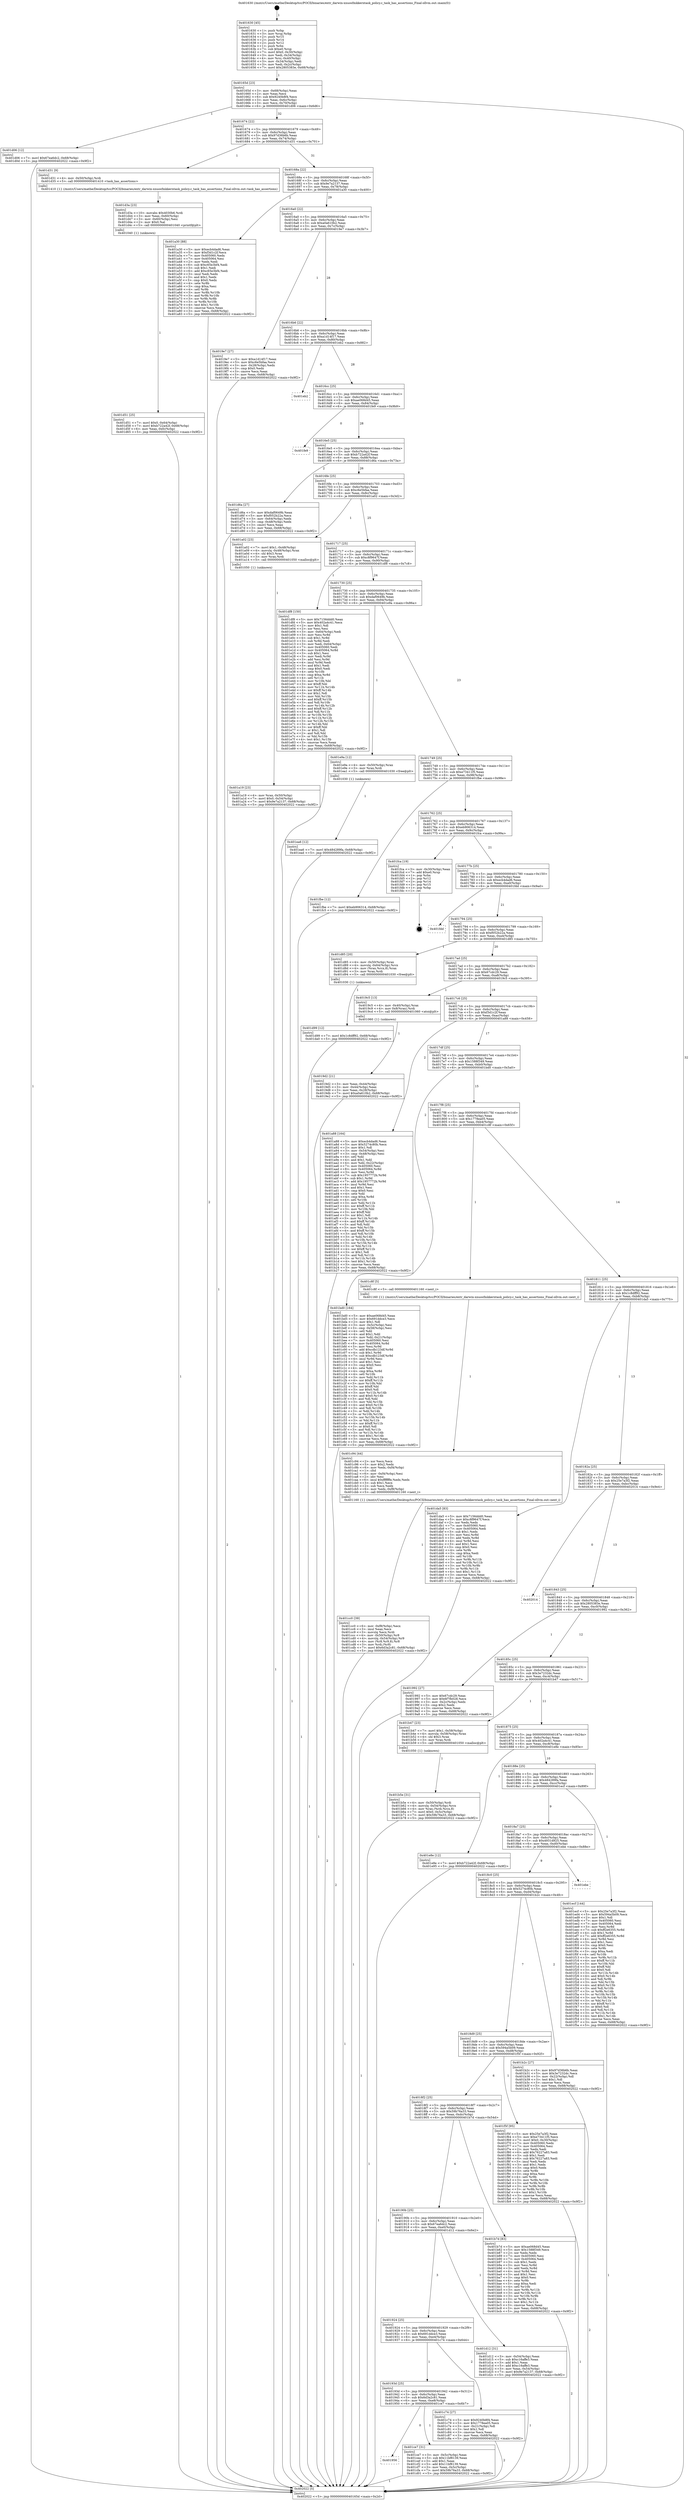 digraph "0x401630" {
  label = "0x401630 (/mnt/c/Users/mathe/Desktop/tcc/POCII/binaries/extr_darwin-xnuosfmkkerntask_policy.c_task_has_assertions_Final-ollvm.out::main(0))"
  labelloc = "t"
  node[shape=record]

  Entry [label="",width=0.3,height=0.3,shape=circle,fillcolor=black,style=filled]
  "0x40165d" [label="{
     0x40165d [23]\l
     | [instrs]\l
     &nbsp;&nbsp;0x40165d \<+3\>: mov -0x68(%rbp),%eax\l
     &nbsp;&nbsp;0x401660 \<+2\>: mov %eax,%ecx\l
     &nbsp;&nbsp;0x401662 \<+6\>: sub $0x9240b8f4,%ecx\l
     &nbsp;&nbsp;0x401668 \<+3\>: mov %eax,-0x6c(%rbp)\l
     &nbsp;&nbsp;0x40166b \<+3\>: mov %ecx,-0x70(%rbp)\l
     &nbsp;&nbsp;0x40166e \<+6\>: je 0000000000401d06 \<main+0x6d6\>\l
  }"]
  "0x401d06" [label="{
     0x401d06 [12]\l
     | [instrs]\l
     &nbsp;&nbsp;0x401d06 \<+7\>: movl $0x67ea6dc2,-0x68(%rbp)\l
     &nbsp;&nbsp;0x401d0d \<+5\>: jmp 0000000000402022 \<main+0x9f2\>\l
  }"]
  "0x401674" [label="{
     0x401674 [22]\l
     | [instrs]\l
     &nbsp;&nbsp;0x401674 \<+5\>: jmp 0000000000401679 \<main+0x49\>\l
     &nbsp;&nbsp;0x401679 \<+3\>: mov -0x6c(%rbp),%eax\l
     &nbsp;&nbsp;0x40167c \<+5\>: sub $0x97d36b6b,%eax\l
     &nbsp;&nbsp;0x401681 \<+3\>: mov %eax,-0x74(%rbp)\l
     &nbsp;&nbsp;0x401684 \<+6\>: je 0000000000401d31 \<main+0x701\>\l
  }"]
  Exit [label="",width=0.3,height=0.3,shape=circle,fillcolor=black,style=filled,peripheries=2]
  "0x401d31" [label="{
     0x401d31 [9]\l
     | [instrs]\l
     &nbsp;&nbsp;0x401d31 \<+4\>: mov -0x50(%rbp),%rdi\l
     &nbsp;&nbsp;0x401d35 \<+5\>: call 0000000000401410 \<task_has_assertions\>\l
     | [calls]\l
     &nbsp;&nbsp;0x401410 \{1\} (/mnt/c/Users/mathe/Desktop/tcc/POCII/binaries/extr_darwin-xnuosfmkkerntask_policy.c_task_has_assertions_Final-ollvm.out::task_has_assertions)\l
  }"]
  "0x40168a" [label="{
     0x40168a [22]\l
     | [instrs]\l
     &nbsp;&nbsp;0x40168a \<+5\>: jmp 000000000040168f \<main+0x5f\>\l
     &nbsp;&nbsp;0x40168f \<+3\>: mov -0x6c(%rbp),%eax\l
     &nbsp;&nbsp;0x401692 \<+5\>: sub $0x9e7a2137,%eax\l
     &nbsp;&nbsp;0x401697 \<+3\>: mov %eax,-0x78(%rbp)\l
     &nbsp;&nbsp;0x40169a \<+6\>: je 0000000000401a30 \<main+0x400\>\l
  }"]
  "0x401ea6" [label="{
     0x401ea6 [12]\l
     | [instrs]\l
     &nbsp;&nbsp;0x401ea6 \<+7\>: movl $0x484289fa,-0x68(%rbp)\l
     &nbsp;&nbsp;0x401ead \<+5\>: jmp 0000000000402022 \<main+0x9f2\>\l
  }"]
  "0x401a30" [label="{
     0x401a30 [88]\l
     | [instrs]\l
     &nbsp;&nbsp;0x401a30 \<+5\>: mov $0xecb4dad6,%eax\l
     &nbsp;&nbsp;0x401a35 \<+5\>: mov $0xf3d1c2f,%ecx\l
     &nbsp;&nbsp;0x401a3a \<+7\>: mov 0x405060,%edx\l
     &nbsp;&nbsp;0x401a41 \<+7\>: mov 0x405064,%esi\l
     &nbsp;&nbsp;0x401a48 \<+2\>: mov %edx,%edi\l
     &nbsp;&nbsp;0x401a4a \<+6\>: sub $0xc65e3bf4,%edi\l
     &nbsp;&nbsp;0x401a50 \<+3\>: sub $0x1,%edi\l
     &nbsp;&nbsp;0x401a53 \<+6\>: add $0xc65e3bf4,%edi\l
     &nbsp;&nbsp;0x401a59 \<+3\>: imul %edi,%edx\l
     &nbsp;&nbsp;0x401a5c \<+3\>: and $0x1,%edx\l
     &nbsp;&nbsp;0x401a5f \<+3\>: cmp $0x0,%edx\l
     &nbsp;&nbsp;0x401a62 \<+4\>: sete %r8b\l
     &nbsp;&nbsp;0x401a66 \<+3\>: cmp $0xa,%esi\l
     &nbsp;&nbsp;0x401a69 \<+4\>: setl %r9b\l
     &nbsp;&nbsp;0x401a6d \<+3\>: mov %r8b,%r10b\l
     &nbsp;&nbsp;0x401a70 \<+3\>: and %r9b,%r10b\l
     &nbsp;&nbsp;0x401a73 \<+3\>: xor %r9b,%r8b\l
     &nbsp;&nbsp;0x401a76 \<+3\>: or %r8b,%r10b\l
     &nbsp;&nbsp;0x401a79 \<+4\>: test $0x1,%r10b\l
     &nbsp;&nbsp;0x401a7d \<+3\>: cmovne %ecx,%eax\l
     &nbsp;&nbsp;0x401a80 \<+3\>: mov %eax,-0x68(%rbp)\l
     &nbsp;&nbsp;0x401a83 \<+5\>: jmp 0000000000402022 \<main+0x9f2\>\l
  }"]
  "0x4016a0" [label="{
     0x4016a0 [22]\l
     | [instrs]\l
     &nbsp;&nbsp;0x4016a0 \<+5\>: jmp 00000000004016a5 \<main+0x75\>\l
     &nbsp;&nbsp;0x4016a5 \<+3\>: mov -0x6c(%rbp),%eax\l
     &nbsp;&nbsp;0x4016a8 \<+5\>: sub $0xa0a610b2,%eax\l
     &nbsp;&nbsp;0x4016ad \<+3\>: mov %eax,-0x7c(%rbp)\l
     &nbsp;&nbsp;0x4016b0 \<+6\>: je 00000000004019e7 \<main+0x3b7\>\l
  }"]
  "0x401d99" [label="{
     0x401d99 [12]\l
     | [instrs]\l
     &nbsp;&nbsp;0x401d99 \<+7\>: movl $0x1c8dff92,-0x68(%rbp)\l
     &nbsp;&nbsp;0x401da0 \<+5\>: jmp 0000000000402022 \<main+0x9f2\>\l
  }"]
  "0x4019e7" [label="{
     0x4019e7 [27]\l
     | [instrs]\l
     &nbsp;&nbsp;0x4019e7 \<+5\>: mov $0xa1d14f17,%eax\l
     &nbsp;&nbsp;0x4019ec \<+5\>: mov $0xc6e5bfaa,%ecx\l
     &nbsp;&nbsp;0x4019f1 \<+3\>: mov -0x28(%rbp),%edx\l
     &nbsp;&nbsp;0x4019f4 \<+3\>: cmp $0x0,%edx\l
     &nbsp;&nbsp;0x4019f7 \<+3\>: cmove %ecx,%eax\l
     &nbsp;&nbsp;0x4019fa \<+3\>: mov %eax,-0x68(%rbp)\l
     &nbsp;&nbsp;0x4019fd \<+5\>: jmp 0000000000402022 \<main+0x9f2\>\l
  }"]
  "0x4016b6" [label="{
     0x4016b6 [22]\l
     | [instrs]\l
     &nbsp;&nbsp;0x4016b6 \<+5\>: jmp 00000000004016bb \<main+0x8b\>\l
     &nbsp;&nbsp;0x4016bb \<+3\>: mov -0x6c(%rbp),%eax\l
     &nbsp;&nbsp;0x4016be \<+5\>: sub $0xa1d14f17,%eax\l
     &nbsp;&nbsp;0x4016c3 \<+3\>: mov %eax,-0x80(%rbp)\l
     &nbsp;&nbsp;0x4016c6 \<+6\>: je 0000000000401eb2 \<main+0x882\>\l
  }"]
  "0x401d51" [label="{
     0x401d51 [25]\l
     | [instrs]\l
     &nbsp;&nbsp;0x401d51 \<+7\>: movl $0x0,-0x64(%rbp)\l
     &nbsp;&nbsp;0x401d58 \<+7\>: movl $0xb722a42f,-0x68(%rbp)\l
     &nbsp;&nbsp;0x401d5f \<+6\>: mov %eax,-0xfc(%rbp)\l
     &nbsp;&nbsp;0x401d65 \<+5\>: jmp 0000000000402022 \<main+0x9f2\>\l
  }"]
  "0x401eb2" [label="{
     0x401eb2\l
  }", style=dashed]
  "0x4016cc" [label="{
     0x4016cc [25]\l
     | [instrs]\l
     &nbsp;&nbsp;0x4016cc \<+5\>: jmp 00000000004016d1 \<main+0xa1\>\l
     &nbsp;&nbsp;0x4016d1 \<+3\>: mov -0x6c(%rbp),%eax\l
     &nbsp;&nbsp;0x4016d4 \<+5\>: sub $0xae068d45,%eax\l
     &nbsp;&nbsp;0x4016d9 \<+6\>: mov %eax,-0x84(%rbp)\l
     &nbsp;&nbsp;0x4016df \<+6\>: je 0000000000401fe9 \<main+0x9b9\>\l
  }"]
  "0x401d3a" [label="{
     0x401d3a [23]\l
     | [instrs]\l
     &nbsp;&nbsp;0x401d3a \<+10\>: movabs $0x4030b6,%rdi\l
     &nbsp;&nbsp;0x401d44 \<+3\>: mov %eax,-0x60(%rbp)\l
     &nbsp;&nbsp;0x401d47 \<+3\>: mov -0x60(%rbp),%esi\l
     &nbsp;&nbsp;0x401d4a \<+2\>: mov $0x0,%al\l
     &nbsp;&nbsp;0x401d4c \<+5\>: call 0000000000401040 \<printf@plt\>\l
     | [calls]\l
     &nbsp;&nbsp;0x401040 \{1\} (unknown)\l
  }"]
  "0x401fe9" [label="{
     0x401fe9\l
  }", style=dashed]
  "0x4016e5" [label="{
     0x4016e5 [25]\l
     | [instrs]\l
     &nbsp;&nbsp;0x4016e5 \<+5\>: jmp 00000000004016ea \<main+0xba\>\l
     &nbsp;&nbsp;0x4016ea \<+3\>: mov -0x6c(%rbp),%eax\l
     &nbsp;&nbsp;0x4016ed \<+5\>: sub $0xb722a42f,%eax\l
     &nbsp;&nbsp;0x4016f2 \<+6\>: mov %eax,-0x88(%rbp)\l
     &nbsp;&nbsp;0x4016f8 \<+6\>: je 0000000000401d6a \<main+0x73a\>\l
  }"]
  "0x401956" [label="{
     0x401956\l
  }", style=dashed]
  "0x401d6a" [label="{
     0x401d6a [27]\l
     | [instrs]\l
     &nbsp;&nbsp;0x401d6a \<+5\>: mov $0xdaf0649b,%eax\l
     &nbsp;&nbsp;0x401d6f \<+5\>: mov $0xf052b22a,%ecx\l
     &nbsp;&nbsp;0x401d74 \<+3\>: mov -0x64(%rbp),%edx\l
     &nbsp;&nbsp;0x401d77 \<+3\>: cmp -0x48(%rbp),%edx\l
     &nbsp;&nbsp;0x401d7a \<+3\>: cmovl %ecx,%eax\l
     &nbsp;&nbsp;0x401d7d \<+3\>: mov %eax,-0x68(%rbp)\l
     &nbsp;&nbsp;0x401d80 \<+5\>: jmp 0000000000402022 \<main+0x9f2\>\l
  }"]
  "0x4016fe" [label="{
     0x4016fe [25]\l
     | [instrs]\l
     &nbsp;&nbsp;0x4016fe \<+5\>: jmp 0000000000401703 \<main+0xd3\>\l
     &nbsp;&nbsp;0x401703 \<+3\>: mov -0x6c(%rbp),%eax\l
     &nbsp;&nbsp;0x401706 \<+5\>: sub $0xc6e5bfaa,%eax\l
     &nbsp;&nbsp;0x40170b \<+6\>: mov %eax,-0x8c(%rbp)\l
     &nbsp;&nbsp;0x401711 \<+6\>: je 0000000000401a02 \<main+0x3d2\>\l
  }"]
  "0x401ce7" [label="{
     0x401ce7 [31]\l
     | [instrs]\l
     &nbsp;&nbsp;0x401ce7 \<+3\>: mov -0x5c(%rbp),%eax\l
     &nbsp;&nbsp;0x401cea \<+5\>: sub $0x11bf8139,%eax\l
     &nbsp;&nbsp;0x401cef \<+3\>: add $0x1,%eax\l
     &nbsp;&nbsp;0x401cf2 \<+5\>: add $0x11bf8139,%eax\l
     &nbsp;&nbsp;0x401cf7 \<+3\>: mov %eax,-0x5c(%rbp)\l
     &nbsp;&nbsp;0x401cfa \<+7\>: movl $0x59b76a33,-0x68(%rbp)\l
     &nbsp;&nbsp;0x401d01 \<+5\>: jmp 0000000000402022 \<main+0x9f2\>\l
  }"]
  "0x401a02" [label="{
     0x401a02 [23]\l
     | [instrs]\l
     &nbsp;&nbsp;0x401a02 \<+7\>: movl $0x1,-0x48(%rbp)\l
     &nbsp;&nbsp;0x401a09 \<+4\>: movslq -0x48(%rbp),%rax\l
     &nbsp;&nbsp;0x401a0d \<+4\>: shl $0x3,%rax\l
     &nbsp;&nbsp;0x401a11 \<+3\>: mov %rax,%rdi\l
     &nbsp;&nbsp;0x401a14 \<+5\>: call 0000000000401050 \<malloc@plt\>\l
     | [calls]\l
     &nbsp;&nbsp;0x401050 \{1\} (unknown)\l
  }"]
  "0x401717" [label="{
     0x401717 [25]\l
     | [instrs]\l
     &nbsp;&nbsp;0x401717 \<+5\>: jmp 000000000040171c \<main+0xec\>\l
     &nbsp;&nbsp;0x40171c \<+3\>: mov -0x6c(%rbp),%eax\l
     &nbsp;&nbsp;0x40171f \<+5\>: sub $0xc8f9647f,%eax\l
     &nbsp;&nbsp;0x401724 \<+6\>: mov %eax,-0x90(%rbp)\l
     &nbsp;&nbsp;0x40172a \<+6\>: je 0000000000401df8 \<main+0x7c8\>\l
  }"]
  "0x401cc0" [label="{
     0x401cc0 [39]\l
     | [instrs]\l
     &nbsp;&nbsp;0x401cc0 \<+6\>: mov -0xf8(%rbp),%ecx\l
     &nbsp;&nbsp;0x401cc6 \<+3\>: imul %eax,%ecx\l
     &nbsp;&nbsp;0x401cc9 \<+3\>: movslq %ecx,%rdi\l
     &nbsp;&nbsp;0x401ccc \<+4\>: mov -0x50(%rbp),%r8\l
     &nbsp;&nbsp;0x401cd0 \<+4\>: movslq -0x54(%rbp),%r9\l
     &nbsp;&nbsp;0x401cd4 \<+4\>: mov (%r8,%r9,8),%r8\l
     &nbsp;&nbsp;0x401cd8 \<+3\>: mov %rdi,(%r8)\l
     &nbsp;&nbsp;0x401cdb \<+7\>: movl $0x6d3a2c81,-0x68(%rbp)\l
     &nbsp;&nbsp;0x401ce2 \<+5\>: jmp 0000000000402022 \<main+0x9f2\>\l
  }"]
  "0x401df8" [label="{
     0x401df8 [150]\l
     | [instrs]\l
     &nbsp;&nbsp;0x401df8 \<+5\>: mov $0x7156ddd0,%eax\l
     &nbsp;&nbsp;0x401dfd \<+5\>: mov $0x402a4c41,%ecx\l
     &nbsp;&nbsp;0x401e02 \<+2\>: mov $0x1,%dl\l
     &nbsp;&nbsp;0x401e04 \<+2\>: xor %esi,%esi\l
     &nbsp;&nbsp;0x401e06 \<+3\>: mov -0x64(%rbp),%edi\l
     &nbsp;&nbsp;0x401e09 \<+3\>: mov %esi,%r8d\l
     &nbsp;&nbsp;0x401e0c \<+4\>: sub $0x1,%r8d\l
     &nbsp;&nbsp;0x401e10 \<+3\>: sub %r8d,%edi\l
     &nbsp;&nbsp;0x401e13 \<+3\>: mov %edi,-0x64(%rbp)\l
     &nbsp;&nbsp;0x401e16 \<+7\>: mov 0x405060,%edi\l
     &nbsp;&nbsp;0x401e1d \<+8\>: mov 0x405064,%r8d\l
     &nbsp;&nbsp;0x401e25 \<+3\>: sub $0x1,%esi\l
     &nbsp;&nbsp;0x401e28 \<+3\>: mov %edi,%r9d\l
     &nbsp;&nbsp;0x401e2b \<+3\>: add %esi,%r9d\l
     &nbsp;&nbsp;0x401e2e \<+4\>: imul %r9d,%edi\l
     &nbsp;&nbsp;0x401e32 \<+3\>: and $0x1,%edi\l
     &nbsp;&nbsp;0x401e35 \<+3\>: cmp $0x0,%edi\l
     &nbsp;&nbsp;0x401e38 \<+4\>: sete %r10b\l
     &nbsp;&nbsp;0x401e3c \<+4\>: cmp $0xa,%r8d\l
     &nbsp;&nbsp;0x401e40 \<+4\>: setl %r11b\l
     &nbsp;&nbsp;0x401e44 \<+3\>: mov %r10b,%bl\l
     &nbsp;&nbsp;0x401e47 \<+3\>: xor $0xff,%bl\l
     &nbsp;&nbsp;0x401e4a \<+3\>: mov %r11b,%r14b\l
     &nbsp;&nbsp;0x401e4d \<+4\>: xor $0xff,%r14b\l
     &nbsp;&nbsp;0x401e51 \<+3\>: xor $0x1,%dl\l
     &nbsp;&nbsp;0x401e54 \<+3\>: mov %bl,%r15b\l
     &nbsp;&nbsp;0x401e57 \<+4\>: and $0xff,%r15b\l
     &nbsp;&nbsp;0x401e5b \<+3\>: and %dl,%r10b\l
     &nbsp;&nbsp;0x401e5e \<+3\>: mov %r14b,%r12b\l
     &nbsp;&nbsp;0x401e61 \<+4\>: and $0xff,%r12b\l
     &nbsp;&nbsp;0x401e65 \<+3\>: and %dl,%r11b\l
     &nbsp;&nbsp;0x401e68 \<+3\>: or %r10b,%r15b\l
     &nbsp;&nbsp;0x401e6b \<+3\>: or %r11b,%r12b\l
     &nbsp;&nbsp;0x401e6e \<+3\>: xor %r12b,%r15b\l
     &nbsp;&nbsp;0x401e71 \<+3\>: or %r14b,%bl\l
     &nbsp;&nbsp;0x401e74 \<+3\>: xor $0xff,%bl\l
     &nbsp;&nbsp;0x401e77 \<+3\>: or $0x1,%dl\l
     &nbsp;&nbsp;0x401e7a \<+2\>: and %dl,%bl\l
     &nbsp;&nbsp;0x401e7c \<+3\>: or %bl,%r15b\l
     &nbsp;&nbsp;0x401e7f \<+4\>: test $0x1,%r15b\l
     &nbsp;&nbsp;0x401e83 \<+3\>: cmovne %ecx,%eax\l
     &nbsp;&nbsp;0x401e86 \<+3\>: mov %eax,-0x68(%rbp)\l
     &nbsp;&nbsp;0x401e89 \<+5\>: jmp 0000000000402022 \<main+0x9f2\>\l
  }"]
  "0x401730" [label="{
     0x401730 [25]\l
     | [instrs]\l
     &nbsp;&nbsp;0x401730 \<+5\>: jmp 0000000000401735 \<main+0x105\>\l
     &nbsp;&nbsp;0x401735 \<+3\>: mov -0x6c(%rbp),%eax\l
     &nbsp;&nbsp;0x401738 \<+5\>: sub $0xdaf0649b,%eax\l
     &nbsp;&nbsp;0x40173d \<+6\>: mov %eax,-0x94(%rbp)\l
     &nbsp;&nbsp;0x401743 \<+6\>: je 0000000000401e9a \<main+0x86a\>\l
  }"]
  "0x401c94" [label="{
     0x401c94 [44]\l
     | [instrs]\l
     &nbsp;&nbsp;0x401c94 \<+2\>: xor %ecx,%ecx\l
     &nbsp;&nbsp;0x401c96 \<+5\>: mov $0x2,%edx\l
     &nbsp;&nbsp;0x401c9b \<+6\>: mov %edx,-0xf4(%rbp)\l
     &nbsp;&nbsp;0x401ca1 \<+1\>: cltd\l
     &nbsp;&nbsp;0x401ca2 \<+6\>: mov -0xf4(%rbp),%esi\l
     &nbsp;&nbsp;0x401ca8 \<+2\>: idiv %esi\l
     &nbsp;&nbsp;0x401caa \<+6\>: imul $0xfffffffe,%edx,%edx\l
     &nbsp;&nbsp;0x401cb0 \<+3\>: sub $0x1,%ecx\l
     &nbsp;&nbsp;0x401cb3 \<+2\>: sub %ecx,%edx\l
     &nbsp;&nbsp;0x401cb5 \<+6\>: mov %edx,-0xf8(%rbp)\l
     &nbsp;&nbsp;0x401cbb \<+5\>: call 0000000000401160 \<next_i\>\l
     | [calls]\l
     &nbsp;&nbsp;0x401160 \{1\} (/mnt/c/Users/mathe/Desktop/tcc/POCII/binaries/extr_darwin-xnuosfmkkerntask_policy.c_task_has_assertions_Final-ollvm.out::next_i)\l
  }"]
  "0x401e9a" [label="{
     0x401e9a [12]\l
     | [instrs]\l
     &nbsp;&nbsp;0x401e9a \<+4\>: mov -0x50(%rbp),%rax\l
     &nbsp;&nbsp;0x401e9e \<+3\>: mov %rax,%rdi\l
     &nbsp;&nbsp;0x401ea1 \<+5\>: call 0000000000401030 \<free@plt\>\l
     | [calls]\l
     &nbsp;&nbsp;0x401030 \{1\} (unknown)\l
  }"]
  "0x401749" [label="{
     0x401749 [25]\l
     | [instrs]\l
     &nbsp;&nbsp;0x401749 \<+5\>: jmp 000000000040174e \<main+0x11e\>\l
     &nbsp;&nbsp;0x40174e \<+3\>: mov -0x6c(%rbp),%eax\l
     &nbsp;&nbsp;0x401751 \<+5\>: sub $0xe73411f5,%eax\l
     &nbsp;&nbsp;0x401756 \<+6\>: mov %eax,-0x98(%rbp)\l
     &nbsp;&nbsp;0x40175c \<+6\>: je 0000000000401fbe \<main+0x98e\>\l
  }"]
  "0x40193d" [label="{
     0x40193d [25]\l
     | [instrs]\l
     &nbsp;&nbsp;0x40193d \<+5\>: jmp 0000000000401942 \<main+0x312\>\l
     &nbsp;&nbsp;0x401942 \<+3\>: mov -0x6c(%rbp),%eax\l
     &nbsp;&nbsp;0x401945 \<+5\>: sub $0x6d3a2c81,%eax\l
     &nbsp;&nbsp;0x40194a \<+6\>: mov %eax,-0xe8(%rbp)\l
     &nbsp;&nbsp;0x401950 \<+6\>: je 0000000000401ce7 \<main+0x6b7\>\l
  }"]
  "0x401fbe" [label="{
     0x401fbe [12]\l
     | [instrs]\l
     &nbsp;&nbsp;0x401fbe \<+7\>: movl $0xeb906314,-0x68(%rbp)\l
     &nbsp;&nbsp;0x401fc5 \<+5\>: jmp 0000000000402022 \<main+0x9f2\>\l
  }"]
  "0x401762" [label="{
     0x401762 [25]\l
     | [instrs]\l
     &nbsp;&nbsp;0x401762 \<+5\>: jmp 0000000000401767 \<main+0x137\>\l
     &nbsp;&nbsp;0x401767 \<+3\>: mov -0x6c(%rbp),%eax\l
     &nbsp;&nbsp;0x40176a \<+5\>: sub $0xeb906314,%eax\l
     &nbsp;&nbsp;0x40176f \<+6\>: mov %eax,-0x9c(%rbp)\l
     &nbsp;&nbsp;0x401775 \<+6\>: je 0000000000401fca \<main+0x99a\>\l
  }"]
  "0x401c74" [label="{
     0x401c74 [27]\l
     | [instrs]\l
     &nbsp;&nbsp;0x401c74 \<+5\>: mov $0x9240b8f4,%eax\l
     &nbsp;&nbsp;0x401c79 \<+5\>: mov $0x1778ea05,%ecx\l
     &nbsp;&nbsp;0x401c7e \<+3\>: mov -0x21(%rbp),%dl\l
     &nbsp;&nbsp;0x401c81 \<+3\>: test $0x1,%dl\l
     &nbsp;&nbsp;0x401c84 \<+3\>: cmovne %ecx,%eax\l
     &nbsp;&nbsp;0x401c87 \<+3\>: mov %eax,-0x68(%rbp)\l
     &nbsp;&nbsp;0x401c8a \<+5\>: jmp 0000000000402022 \<main+0x9f2\>\l
  }"]
  "0x401fca" [label="{
     0x401fca [19]\l
     | [instrs]\l
     &nbsp;&nbsp;0x401fca \<+3\>: mov -0x30(%rbp),%eax\l
     &nbsp;&nbsp;0x401fcd \<+7\>: add $0xe0,%rsp\l
     &nbsp;&nbsp;0x401fd4 \<+1\>: pop %rbx\l
     &nbsp;&nbsp;0x401fd5 \<+2\>: pop %r12\l
     &nbsp;&nbsp;0x401fd7 \<+2\>: pop %r14\l
     &nbsp;&nbsp;0x401fd9 \<+2\>: pop %r15\l
     &nbsp;&nbsp;0x401fdb \<+1\>: pop %rbp\l
     &nbsp;&nbsp;0x401fdc \<+1\>: ret\l
  }"]
  "0x40177b" [label="{
     0x40177b [25]\l
     | [instrs]\l
     &nbsp;&nbsp;0x40177b \<+5\>: jmp 0000000000401780 \<main+0x150\>\l
     &nbsp;&nbsp;0x401780 \<+3\>: mov -0x6c(%rbp),%eax\l
     &nbsp;&nbsp;0x401783 \<+5\>: sub $0xecb4dad6,%eax\l
     &nbsp;&nbsp;0x401788 \<+6\>: mov %eax,-0xa0(%rbp)\l
     &nbsp;&nbsp;0x40178e \<+6\>: je 0000000000401fdd \<main+0x9ad\>\l
  }"]
  "0x401924" [label="{
     0x401924 [25]\l
     | [instrs]\l
     &nbsp;&nbsp;0x401924 \<+5\>: jmp 0000000000401929 \<main+0x2f9\>\l
     &nbsp;&nbsp;0x401929 \<+3\>: mov -0x6c(%rbp),%eax\l
     &nbsp;&nbsp;0x40192c \<+5\>: sub $0x691ddce3,%eax\l
     &nbsp;&nbsp;0x401931 \<+6\>: mov %eax,-0xe4(%rbp)\l
     &nbsp;&nbsp;0x401937 \<+6\>: je 0000000000401c74 \<main+0x644\>\l
  }"]
  "0x401fdd" [label="{
     0x401fdd\l
  }", style=dashed]
  "0x401794" [label="{
     0x401794 [25]\l
     | [instrs]\l
     &nbsp;&nbsp;0x401794 \<+5\>: jmp 0000000000401799 \<main+0x169\>\l
     &nbsp;&nbsp;0x401799 \<+3\>: mov -0x6c(%rbp),%eax\l
     &nbsp;&nbsp;0x40179c \<+5\>: sub $0xf052b22a,%eax\l
     &nbsp;&nbsp;0x4017a1 \<+6\>: mov %eax,-0xa4(%rbp)\l
     &nbsp;&nbsp;0x4017a7 \<+6\>: je 0000000000401d85 \<main+0x755\>\l
  }"]
  "0x401d12" [label="{
     0x401d12 [31]\l
     | [instrs]\l
     &nbsp;&nbsp;0x401d12 \<+3\>: mov -0x54(%rbp),%eax\l
     &nbsp;&nbsp;0x401d15 \<+5\>: sub $0xc16affe3,%eax\l
     &nbsp;&nbsp;0x401d1a \<+3\>: add $0x1,%eax\l
     &nbsp;&nbsp;0x401d1d \<+5\>: add $0xc16affe3,%eax\l
     &nbsp;&nbsp;0x401d22 \<+3\>: mov %eax,-0x54(%rbp)\l
     &nbsp;&nbsp;0x401d25 \<+7\>: movl $0x9e7a2137,-0x68(%rbp)\l
     &nbsp;&nbsp;0x401d2c \<+5\>: jmp 0000000000402022 \<main+0x9f2\>\l
  }"]
  "0x401d85" [label="{
     0x401d85 [20]\l
     | [instrs]\l
     &nbsp;&nbsp;0x401d85 \<+4\>: mov -0x50(%rbp),%rax\l
     &nbsp;&nbsp;0x401d89 \<+4\>: movslq -0x64(%rbp),%rcx\l
     &nbsp;&nbsp;0x401d8d \<+4\>: mov (%rax,%rcx,8),%rax\l
     &nbsp;&nbsp;0x401d91 \<+3\>: mov %rax,%rdi\l
     &nbsp;&nbsp;0x401d94 \<+5\>: call 0000000000401030 \<free@plt\>\l
     | [calls]\l
     &nbsp;&nbsp;0x401030 \{1\} (unknown)\l
  }"]
  "0x4017ad" [label="{
     0x4017ad [25]\l
     | [instrs]\l
     &nbsp;&nbsp;0x4017ad \<+5\>: jmp 00000000004017b2 \<main+0x182\>\l
     &nbsp;&nbsp;0x4017b2 \<+3\>: mov -0x6c(%rbp),%eax\l
     &nbsp;&nbsp;0x4017b5 \<+5\>: sub $0x67cdc29,%eax\l
     &nbsp;&nbsp;0x4017ba \<+6\>: mov %eax,-0xa8(%rbp)\l
     &nbsp;&nbsp;0x4017c0 \<+6\>: je 00000000004019c5 \<main+0x395\>\l
  }"]
  "0x40190b" [label="{
     0x40190b [25]\l
     | [instrs]\l
     &nbsp;&nbsp;0x40190b \<+5\>: jmp 0000000000401910 \<main+0x2e0\>\l
     &nbsp;&nbsp;0x401910 \<+3\>: mov -0x6c(%rbp),%eax\l
     &nbsp;&nbsp;0x401913 \<+5\>: sub $0x67ea6dc2,%eax\l
     &nbsp;&nbsp;0x401918 \<+6\>: mov %eax,-0xe0(%rbp)\l
     &nbsp;&nbsp;0x40191e \<+6\>: je 0000000000401d12 \<main+0x6e2\>\l
  }"]
  "0x4019c5" [label="{
     0x4019c5 [13]\l
     | [instrs]\l
     &nbsp;&nbsp;0x4019c5 \<+4\>: mov -0x40(%rbp),%rax\l
     &nbsp;&nbsp;0x4019c9 \<+4\>: mov 0x8(%rax),%rdi\l
     &nbsp;&nbsp;0x4019cd \<+5\>: call 0000000000401060 \<atoi@plt\>\l
     | [calls]\l
     &nbsp;&nbsp;0x401060 \{1\} (unknown)\l
  }"]
  "0x4017c6" [label="{
     0x4017c6 [25]\l
     | [instrs]\l
     &nbsp;&nbsp;0x4017c6 \<+5\>: jmp 00000000004017cb \<main+0x19b\>\l
     &nbsp;&nbsp;0x4017cb \<+3\>: mov -0x6c(%rbp),%eax\l
     &nbsp;&nbsp;0x4017ce \<+5\>: sub $0xf3d1c2f,%eax\l
     &nbsp;&nbsp;0x4017d3 \<+6\>: mov %eax,-0xac(%rbp)\l
     &nbsp;&nbsp;0x4017d9 \<+6\>: je 0000000000401a88 \<main+0x458\>\l
  }"]
  "0x401b7d" [label="{
     0x401b7d [83]\l
     | [instrs]\l
     &nbsp;&nbsp;0x401b7d \<+5\>: mov $0xae068d45,%eax\l
     &nbsp;&nbsp;0x401b82 \<+5\>: mov $0x1588f349,%ecx\l
     &nbsp;&nbsp;0x401b87 \<+2\>: xor %edx,%edx\l
     &nbsp;&nbsp;0x401b89 \<+7\>: mov 0x405060,%esi\l
     &nbsp;&nbsp;0x401b90 \<+7\>: mov 0x405064,%edi\l
     &nbsp;&nbsp;0x401b97 \<+3\>: sub $0x1,%edx\l
     &nbsp;&nbsp;0x401b9a \<+3\>: mov %esi,%r8d\l
     &nbsp;&nbsp;0x401b9d \<+3\>: add %edx,%r8d\l
     &nbsp;&nbsp;0x401ba0 \<+4\>: imul %r8d,%esi\l
     &nbsp;&nbsp;0x401ba4 \<+3\>: and $0x1,%esi\l
     &nbsp;&nbsp;0x401ba7 \<+3\>: cmp $0x0,%esi\l
     &nbsp;&nbsp;0x401baa \<+4\>: sete %r9b\l
     &nbsp;&nbsp;0x401bae \<+3\>: cmp $0xa,%edi\l
     &nbsp;&nbsp;0x401bb1 \<+4\>: setl %r10b\l
     &nbsp;&nbsp;0x401bb5 \<+3\>: mov %r9b,%r11b\l
     &nbsp;&nbsp;0x401bb8 \<+3\>: and %r10b,%r11b\l
     &nbsp;&nbsp;0x401bbb \<+3\>: xor %r10b,%r9b\l
     &nbsp;&nbsp;0x401bbe \<+3\>: or %r9b,%r11b\l
     &nbsp;&nbsp;0x401bc1 \<+4\>: test $0x1,%r11b\l
     &nbsp;&nbsp;0x401bc5 \<+3\>: cmovne %ecx,%eax\l
     &nbsp;&nbsp;0x401bc8 \<+3\>: mov %eax,-0x68(%rbp)\l
     &nbsp;&nbsp;0x401bcb \<+5\>: jmp 0000000000402022 \<main+0x9f2\>\l
  }"]
  "0x401a88" [label="{
     0x401a88 [164]\l
     | [instrs]\l
     &nbsp;&nbsp;0x401a88 \<+5\>: mov $0xecb4dad6,%eax\l
     &nbsp;&nbsp;0x401a8d \<+5\>: mov $0x5274c80b,%ecx\l
     &nbsp;&nbsp;0x401a92 \<+2\>: mov $0x1,%dl\l
     &nbsp;&nbsp;0x401a94 \<+3\>: mov -0x54(%rbp),%esi\l
     &nbsp;&nbsp;0x401a97 \<+3\>: cmp -0x48(%rbp),%esi\l
     &nbsp;&nbsp;0x401a9a \<+4\>: setl %dil\l
     &nbsp;&nbsp;0x401a9e \<+4\>: and $0x1,%dil\l
     &nbsp;&nbsp;0x401aa2 \<+4\>: mov %dil,-0x22(%rbp)\l
     &nbsp;&nbsp;0x401aa6 \<+7\>: mov 0x405060,%esi\l
     &nbsp;&nbsp;0x401aad \<+8\>: mov 0x405064,%r8d\l
     &nbsp;&nbsp;0x401ab5 \<+3\>: mov %esi,%r9d\l
     &nbsp;&nbsp;0x401ab8 \<+7\>: sub $0x1957772b,%r9d\l
     &nbsp;&nbsp;0x401abf \<+4\>: sub $0x1,%r9d\l
     &nbsp;&nbsp;0x401ac3 \<+7\>: add $0x1957772b,%r9d\l
     &nbsp;&nbsp;0x401aca \<+4\>: imul %r9d,%esi\l
     &nbsp;&nbsp;0x401ace \<+3\>: and $0x1,%esi\l
     &nbsp;&nbsp;0x401ad1 \<+3\>: cmp $0x0,%esi\l
     &nbsp;&nbsp;0x401ad4 \<+4\>: sete %dil\l
     &nbsp;&nbsp;0x401ad8 \<+4\>: cmp $0xa,%r8d\l
     &nbsp;&nbsp;0x401adc \<+4\>: setl %r10b\l
     &nbsp;&nbsp;0x401ae0 \<+3\>: mov %dil,%r11b\l
     &nbsp;&nbsp;0x401ae3 \<+4\>: xor $0xff,%r11b\l
     &nbsp;&nbsp;0x401ae7 \<+3\>: mov %r10b,%bl\l
     &nbsp;&nbsp;0x401aea \<+3\>: xor $0xff,%bl\l
     &nbsp;&nbsp;0x401aed \<+3\>: xor $0x1,%dl\l
     &nbsp;&nbsp;0x401af0 \<+3\>: mov %r11b,%r14b\l
     &nbsp;&nbsp;0x401af3 \<+4\>: and $0xff,%r14b\l
     &nbsp;&nbsp;0x401af7 \<+3\>: and %dl,%dil\l
     &nbsp;&nbsp;0x401afa \<+3\>: mov %bl,%r15b\l
     &nbsp;&nbsp;0x401afd \<+4\>: and $0xff,%r15b\l
     &nbsp;&nbsp;0x401b01 \<+3\>: and %dl,%r10b\l
     &nbsp;&nbsp;0x401b04 \<+3\>: or %dil,%r14b\l
     &nbsp;&nbsp;0x401b07 \<+3\>: or %r10b,%r15b\l
     &nbsp;&nbsp;0x401b0a \<+3\>: xor %r15b,%r14b\l
     &nbsp;&nbsp;0x401b0d \<+3\>: or %bl,%r11b\l
     &nbsp;&nbsp;0x401b10 \<+4\>: xor $0xff,%r11b\l
     &nbsp;&nbsp;0x401b14 \<+3\>: or $0x1,%dl\l
     &nbsp;&nbsp;0x401b17 \<+3\>: and %dl,%r11b\l
     &nbsp;&nbsp;0x401b1a \<+3\>: or %r11b,%r14b\l
     &nbsp;&nbsp;0x401b1d \<+4\>: test $0x1,%r14b\l
     &nbsp;&nbsp;0x401b21 \<+3\>: cmovne %ecx,%eax\l
     &nbsp;&nbsp;0x401b24 \<+3\>: mov %eax,-0x68(%rbp)\l
     &nbsp;&nbsp;0x401b27 \<+5\>: jmp 0000000000402022 \<main+0x9f2\>\l
  }"]
  "0x4017df" [label="{
     0x4017df [25]\l
     | [instrs]\l
     &nbsp;&nbsp;0x4017df \<+5\>: jmp 00000000004017e4 \<main+0x1b4\>\l
     &nbsp;&nbsp;0x4017e4 \<+3\>: mov -0x6c(%rbp),%eax\l
     &nbsp;&nbsp;0x4017e7 \<+5\>: sub $0x1588f349,%eax\l
     &nbsp;&nbsp;0x4017ec \<+6\>: mov %eax,-0xb0(%rbp)\l
     &nbsp;&nbsp;0x4017f2 \<+6\>: je 0000000000401bd0 \<main+0x5a0\>\l
  }"]
  "0x4018f2" [label="{
     0x4018f2 [25]\l
     | [instrs]\l
     &nbsp;&nbsp;0x4018f2 \<+5\>: jmp 00000000004018f7 \<main+0x2c7\>\l
     &nbsp;&nbsp;0x4018f7 \<+3\>: mov -0x6c(%rbp),%eax\l
     &nbsp;&nbsp;0x4018fa \<+5\>: sub $0x59b76a33,%eax\l
     &nbsp;&nbsp;0x4018ff \<+6\>: mov %eax,-0xdc(%rbp)\l
     &nbsp;&nbsp;0x401905 \<+6\>: je 0000000000401b7d \<main+0x54d\>\l
  }"]
  "0x401bd0" [label="{
     0x401bd0 [164]\l
     | [instrs]\l
     &nbsp;&nbsp;0x401bd0 \<+5\>: mov $0xae068d45,%eax\l
     &nbsp;&nbsp;0x401bd5 \<+5\>: mov $0x691ddce3,%ecx\l
     &nbsp;&nbsp;0x401bda \<+2\>: mov $0x1,%dl\l
     &nbsp;&nbsp;0x401bdc \<+3\>: mov -0x5c(%rbp),%esi\l
     &nbsp;&nbsp;0x401bdf \<+3\>: cmp -0x58(%rbp),%esi\l
     &nbsp;&nbsp;0x401be2 \<+4\>: setl %dil\l
     &nbsp;&nbsp;0x401be6 \<+4\>: and $0x1,%dil\l
     &nbsp;&nbsp;0x401bea \<+4\>: mov %dil,-0x21(%rbp)\l
     &nbsp;&nbsp;0x401bee \<+7\>: mov 0x405060,%esi\l
     &nbsp;&nbsp;0x401bf5 \<+8\>: mov 0x405064,%r8d\l
     &nbsp;&nbsp;0x401bfd \<+3\>: mov %esi,%r9d\l
     &nbsp;&nbsp;0x401c00 \<+7\>: add $0xcdb123df,%r9d\l
     &nbsp;&nbsp;0x401c07 \<+4\>: sub $0x1,%r9d\l
     &nbsp;&nbsp;0x401c0b \<+7\>: sub $0xcdb123df,%r9d\l
     &nbsp;&nbsp;0x401c12 \<+4\>: imul %r9d,%esi\l
     &nbsp;&nbsp;0x401c16 \<+3\>: and $0x1,%esi\l
     &nbsp;&nbsp;0x401c19 \<+3\>: cmp $0x0,%esi\l
     &nbsp;&nbsp;0x401c1c \<+4\>: sete %dil\l
     &nbsp;&nbsp;0x401c20 \<+4\>: cmp $0xa,%r8d\l
     &nbsp;&nbsp;0x401c24 \<+4\>: setl %r10b\l
     &nbsp;&nbsp;0x401c28 \<+3\>: mov %dil,%r11b\l
     &nbsp;&nbsp;0x401c2b \<+4\>: xor $0xff,%r11b\l
     &nbsp;&nbsp;0x401c2f \<+3\>: mov %r10b,%bl\l
     &nbsp;&nbsp;0x401c32 \<+3\>: xor $0xff,%bl\l
     &nbsp;&nbsp;0x401c35 \<+3\>: xor $0x0,%dl\l
     &nbsp;&nbsp;0x401c38 \<+3\>: mov %r11b,%r14b\l
     &nbsp;&nbsp;0x401c3b \<+4\>: and $0x0,%r14b\l
     &nbsp;&nbsp;0x401c3f \<+3\>: and %dl,%dil\l
     &nbsp;&nbsp;0x401c42 \<+3\>: mov %bl,%r15b\l
     &nbsp;&nbsp;0x401c45 \<+4\>: and $0x0,%r15b\l
     &nbsp;&nbsp;0x401c49 \<+3\>: and %dl,%r10b\l
     &nbsp;&nbsp;0x401c4c \<+3\>: or %dil,%r14b\l
     &nbsp;&nbsp;0x401c4f \<+3\>: or %r10b,%r15b\l
     &nbsp;&nbsp;0x401c52 \<+3\>: xor %r15b,%r14b\l
     &nbsp;&nbsp;0x401c55 \<+3\>: or %bl,%r11b\l
     &nbsp;&nbsp;0x401c58 \<+4\>: xor $0xff,%r11b\l
     &nbsp;&nbsp;0x401c5c \<+3\>: or $0x0,%dl\l
     &nbsp;&nbsp;0x401c5f \<+3\>: and %dl,%r11b\l
     &nbsp;&nbsp;0x401c62 \<+3\>: or %r11b,%r14b\l
     &nbsp;&nbsp;0x401c65 \<+4\>: test $0x1,%r14b\l
     &nbsp;&nbsp;0x401c69 \<+3\>: cmovne %ecx,%eax\l
     &nbsp;&nbsp;0x401c6c \<+3\>: mov %eax,-0x68(%rbp)\l
     &nbsp;&nbsp;0x401c6f \<+5\>: jmp 0000000000402022 \<main+0x9f2\>\l
  }"]
  "0x4017f8" [label="{
     0x4017f8 [25]\l
     | [instrs]\l
     &nbsp;&nbsp;0x4017f8 \<+5\>: jmp 00000000004017fd \<main+0x1cd\>\l
     &nbsp;&nbsp;0x4017fd \<+3\>: mov -0x6c(%rbp),%eax\l
     &nbsp;&nbsp;0x401800 \<+5\>: sub $0x1778ea05,%eax\l
     &nbsp;&nbsp;0x401805 \<+6\>: mov %eax,-0xb4(%rbp)\l
     &nbsp;&nbsp;0x40180b \<+6\>: je 0000000000401c8f \<main+0x65f\>\l
  }"]
  "0x401f5f" [label="{
     0x401f5f [95]\l
     | [instrs]\l
     &nbsp;&nbsp;0x401f5f \<+5\>: mov $0x25e7a3f2,%eax\l
     &nbsp;&nbsp;0x401f64 \<+5\>: mov $0xe73411f5,%ecx\l
     &nbsp;&nbsp;0x401f69 \<+7\>: movl $0x0,-0x30(%rbp)\l
     &nbsp;&nbsp;0x401f70 \<+7\>: mov 0x405060,%edx\l
     &nbsp;&nbsp;0x401f77 \<+7\>: mov 0x405064,%esi\l
     &nbsp;&nbsp;0x401f7e \<+2\>: mov %edx,%edi\l
     &nbsp;&nbsp;0x401f80 \<+6\>: add $0x76227a83,%edi\l
     &nbsp;&nbsp;0x401f86 \<+3\>: sub $0x1,%edi\l
     &nbsp;&nbsp;0x401f89 \<+6\>: sub $0x76227a83,%edi\l
     &nbsp;&nbsp;0x401f8f \<+3\>: imul %edi,%edx\l
     &nbsp;&nbsp;0x401f92 \<+3\>: and $0x1,%edx\l
     &nbsp;&nbsp;0x401f95 \<+3\>: cmp $0x0,%edx\l
     &nbsp;&nbsp;0x401f98 \<+4\>: sete %r8b\l
     &nbsp;&nbsp;0x401f9c \<+3\>: cmp $0xa,%esi\l
     &nbsp;&nbsp;0x401f9f \<+4\>: setl %r9b\l
     &nbsp;&nbsp;0x401fa3 \<+3\>: mov %r8b,%r10b\l
     &nbsp;&nbsp;0x401fa6 \<+3\>: and %r9b,%r10b\l
     &nbsp;&nbsp;0x401fa9 \<+3\>: xor %r9b,%r8b\l
     &nbsp;&nbsp;0x401fac \<+3\>: or %r8b,%r10b\l
     &nbsp;&nbsp;0x401faf \<+4\>: test $0x1,%r10b\l
     &nbsp;&nbsp;0x401fb3 \<+3\>: cmovne %ecx,%eax\l
     &nbsp;&nbsp;0x401fb6 \<+3\>: mov %eax,-0x68(%rbp)\l
     &nbsp;&nbsp;0x401fb9 \<+5\>: jmp 0000000000402022 \<main+0x9f2\>\l
  }"]
  "0x401c8f" [label="{
     0x401c8f [5]\l
     | [instrs]\l
     &nbsp;&nbsp;0x401c8f \<+5\>: call 0000000000401160 \<next_i\>\l
     | [calls]\l
     &nbsp;&nbsp;0x401160 \{1\} (/mnt/c/Users/mathe/Desktop/tcc/POCII/binaries/extr_darwin-xnuosfmkkerntask_policy.c_task_has_assertions_Final-ollvm.out::next_i)\l
  }"]
  "0x401811" [label="{
     0x401811 [25]\l
     | [instrs]\l
     &nbsp;&nbsp;0x401811 \<+5\>: jmp 0000000000401816 \<main+0x1e6\>\l
     &nbsp;&nbsp;0x401816 \<+3\>: mov -0x6c(%rbp),%eax\l
     &nbsp;&nbsp;0x401819 \<+5\>: sub $0x1c8dff92,%eax\l
     &nbsp;&nbsp;0x40181e \<+6\>: mov %eax,-0xb8(%rbp)\l
     &nbsp;&nbsp;0x401824 \<+6\>: je 0000000000401da5 \<main+0x775\>\l
  }"]
  "0x401b5e" [label="{
     0x401b5e [31]\l
     | [instrs]\l
     &nbsp;&nbsp;0x401b5e \<+4\>: mov -0x50(%rbp),%rdi\l
     &nbsp;&nbsp;0x401b62 \<+4\>: movslq -0x54(%rbp),%rcx\l
     &nbsp;&nbsp;0x401b66 \<+4\>: mov %rax,(%rdi,%rcx,8)\l
     &nbsp;&nbsp;0x401b6a \<+7\>: movl $0x0,-0x5c(%rbp)\l
     &nbsp;&nbsp;0x401b71 \<+7\>: movl $0x59b76a33,-0x68(%rbp)\l
     &nbsp;&nbsp;0x401b78 \<+5\>: jmp 0000000000402022 \<main+0x9f2\>\l
  }"]
  "0x401da5" [label="{
     0x401da5 [83]\l
     | [instrs]\l
     &nbsp;&nbsp;0x401da5 \<+5\>: mov $0x7156ddd0,%eax\l
     &nbsp;&nbsp;0x401daa \<+5\>: mov $0xc8f9647f,%ecx\l
     &nbsp;&nbsp;0x401daf \<+2\>: xor %edx,%edx\l
     &nbsp;&nbsp;0x401db1 \<+7\>: mov 0x405060,%esi\l
     &nbsp;&nbsp;0x401db8 \<+7\>: mov 0x405064,%edi\l
     &nbsp;&nbsp;0x401dbf \<+3\>: sub $0x1,%edx\l
     &nbsp;&nbsp;0x401dc2 \<+3\>: mov %esi,%r8d\l
     &nbsp;&nbsp;0x401dc5 \<+3\>: add %edx,%r8d\l
     &nbsp;&nbsp;0x401dc8 \<+4\>: imul %r8d,%esi\l
     &nbsp;&nbsp;0x401dcc \<+3\>: and $0x1,%esi\l
     &nbsp;&nbsp;0x401dcf \<+3\>: cmp $0x0,%esi\l
     &nbsp;&nbsp;0x401dd2 \<+4\>: sete %r9b\l
     &nbsp;&nbsp;0x401dd6 \<+3\>: cmp $0xa,%edi\l
     &nbsp;&nbsp;0x401dd9 \<+4\>: setl %r10b\l
     &nbsp;&nbsp;0x401ddd \<+3\>: mov %r9b,%r11b\l
     &nbsp;&nbsp;0x401de0 \<+3\>: and %r10b,%r11b\l
     &nbsp;&nbsp;0x401de3 \<+3\>: xor %r10b,%r9b\l
     &nbsp;&nbsp;0x401de6 \<+3\>: or %r9b,%r11b\l
     &nbsp;&nbsp;0x401de9 \<+4\>: test $0x1,%r11b\l
     &nbsp;&nbsp;0x401ded \<+3\>: cmovne %ecx,%eax\l
     &nbsp;&nbsp;0x401df0 \<+3\>: mov %eax,-0x68(%rbp)\l
     &nbsp;&nbsp;0x401df3 \<+5\>: jmp 0000000000402022 \<main+0x9f2\>\l
  }"]
  "0x40182a" [label="{
     0x40182a [25]\l
     | [instrs]\l
     &nbsp;&nbsp;0x40182a \<+5\>: jmp 000000000040182f \<main+0x1ff\>\l
     &nbsp;&nbsp;0x40182f \<+3\>: mov -0x6c(%rbp),%eax\l
     &nbsp;&nbsp;0x401832 \<+5\>: sub $0x25e7a3f2,%eax\l
     &nbsp;&nbsp;0x401837 \<+6\>: mov %eax,-0xbc(%rbp)\l
     &nbsp;&nbsp;0x40183d \<+6\>: je 0000000000402014 \<main+0x9e4\>\l
  }"]
  "0x4018d9" [label="{
     0x4018d9 [25]\l
     | [instrs]\l
     &nbsp;&nbsp;0x4018d9 \<+5\>: jmp 00000000004018de \<main+0x2ae\>\l
     &nbsp;&nbsp;0x4018de \<+3\>: mov -0x6c(%rbp),%eax\l
     &nbsp;&nbsp;0x4018e1 \<+5\>: sub $0x594a5b09,%eax\l
     &nbsp;&nbsp;0x4018e6 \<+6\>: mov %eax,-0xd8(%rbp)\l
     &nbsp;&nbsp;0x4018ec \<+6\>: je 0000000000401f5f \<main+0x92f\>\l
  }"]
  "0x402014" [label="{
     0x402014\l
  }", style=dashed]
  "0x401843" [label="{
     0x401843 [25]\l
     | [instrs]\l
     &nbsp;&nbsp;0x401843 \<+5\>: jmp 0000000000401848 \<main+0x218\>\l
     &nbsp;&nbsp;0x401848 \<+3\>: mov -0x6c(%rbp),%eax\l
     &nbsp;&nbsp;0x40184b \<+5\>: sub $0x2805383e,%eax\l
     &nbsp;&nbsp;0x401850 \<+6\>: mov %eax,-0xc0(%rbp)\l
     &nbsp;&nbsp;0x401856 \<+6\>: je 0000000000401992 \<main+0x362\>\l
  }"]
  "0x401b2c" [label="{
     0x401b2c [27]\l
     | [instrs]\l
     &nbsp;&nbsp;0x401b2c \<+5\>: mov $0x97d36b6b,%eax\l
     &nbsp;&nbsp;0x401b31 \<+5\>: mov $0x3e7232dc,%ecx\l
     &nbsp;&nbsp;0x401b36 \<+3\>: mov -0x22(%rbp),%dl\l
     &nbsp;&nbsp;0x401b39 \<+3\>: test $0x1,%dl\l
     &nbsp;&nbsp;0x401b3c \<+3\>: cmovne %ecx,%eax\l
     &nbsp;&nbsp;0x401b3f \<+3\>: mov %eax,-0x68(%rbp)\l
     &nbsp;&nbsp;0x401b42 \<+5\>: jmp 0000000000402022 \<main+0x9f2\>\l
  }"]
  "0x401992" [label="{
     0x401992 [27]\l
     | [instrs]\l
     &nbsp;&nbsp;0x401992 \<+5\>: mov $0x67cdc29,%eax\l
     &nbsp;&nbsp;0x401997 \<+5\>: mov $0x6f7fb028,%ecx\l
     &nbsp;&nbsp;0x40199c \<+3\>: mov -0x2c(%rbp),%edx\l
     &nbsp;&nbsp;0x40199f \<+3\>: cmp $0x2,%edx\l
     &nbsp;&nbsp;0x4019a2 \<+3\>: cmovne %ecx,%eax\l
     &nbsp;&nbsp;0x4019a5 \<+3\>: mov %eax,-0x68(%rbp)\l
     &nbsp;&nbsp;0x4019a8 \<+5\>: jmp 0000000000402022 \<main+0x9f2\>\l
  }"]
  "0x40185c" [label="{
     0x40185c [25]\l
     | [instrs]\l
     &nbsp;&nbsp;0x40185c \<+5\>: jmp 0000000000401861 \<main+0x231\>\l
     &nbsp;&nbsp;0x401861 \<+3\>: mov -0x6c(%rbp),%eax\l
     &nbsp;&nbsp;0x401864 \<+5\>: sub $0x3e7232dc,%eax\l
     &nbsp;&nbsp;0x401869 \<+6\>: mov %eax,-0xc4(%rbp)\l
     &nbsp;&nbsp;0x40186f \<+6\>: je 0000000000401b47 \<main+0x517\>\l
  }"]
  "0x402022" [label="{
     0x402022 [5]\l
     | [instrs]\l
     &nbsp;&nbsp;0x402022 \<+5\>: jmp 000000000040165d \<main+0x2d\>\l
  }"]
  "0x401630" [label="{
     0x401630 [45]\l
     | [instrs]\l
     &nbsp;&nbsp;0x401630 \<+1\>: push %rbp\l
     &nbsp;&nbsp;0x401631 \<+3\>: mov %rsp,%rbp\l
     &nbsp;&nbsp;0x401634 \<+2\>: push %r15\l
     &nbsp;&nbsp;0x401636 \<+2\>: push %r14\l
     &nbsp;&nbsp;0x401638 \<+2\>: push %r12\l
     &nbsp;&nbsp;0x40163a \<+1\>: push %rbx\l
     &nbsp;&nbsp;0x40163b \<+7\>: sub $0xe0,%rsp\l
     &nbsp;&nbsp;0x401642 \<+7\>: movl $0x0,-0x30(%rbp)\l
     &nbsp;&nbsp;0x401649 \<+3\>: mov %edi,-0x34(%rbp)\l
     &nbsp;&nbsp;0x40164c \<+4\>: mov %rsi,-0x40(%rbp)\l
     &nbsp;&nbsp;0x401650 \<+3\>: mov -0x34(%rbp),%edi\l
     &nbsp;&nbsp;0x401653 \<+3\>: mov %edi,-0x2c(%rbp)\l
     &nbsp;&nbsp;0x401656 \<+7\>: movl $0x2805383e,-0x68(%rbp)\l
  }"]
  "0x4019d2" [label="{
     0x4019d2 [21]\l
     | [instrs]\l
     &nbsp;&nbsp;0x4019d2 \<+3\>: mov %eax,-0x44(%rbp)\l
     &nbsp;&nbsp;0x4019d5 \<+3\>: mov -0x44(%rbp),%eax\l
     &nbsp;&nbsp;0x4019d8 \<+3\>: mov %eax,-0x28(%rbp)\l
     &nbsp;&nbsp;0x4019db \<+7\>: movl $0xa0a610b2,-0x68(%rbp)\l
     &nbsp;&nbsp;0x4019e2 \<+5\>: jmp 0000000000402022 \<main+0x9f2\>\l
  }"]
  "0x401a19" [label="{
     0x401a19 [23]\l
     | [instrs]\l
     &nbsp;&nbsp;0x401a19 \<+4\>: mov %rax,-0x50(%rbp)\l
     &nbsp;&nbsp;0x401a1d \<+7\>: movl $0x0,-0x54(%rbp)\l
     &nbsp;&nbsp;0x401a24 \<+7\>: movl $0x9e7a2137,-0x68(%rbp)\l
     &nbsp;&nbsp;0x401a2b \<+5\>: jmp 0000000000402022 \<main+0x9f2\>\l
  }"]
  "0x4018c0" [label="{
     0x4018c0 [25]\l
     | [instrs]\l
     &nbsp;&nbsp;0x4018c0 \<+5\>: jmp 00000000004018c5 \<main+0x295\>\l
     &nbsp;&nbsp;0x4018c5 \<+3\>: mov -0x6c(%rbp),%eax\l
     &nbsp;&nbsp;0x4018c8 \<+5\>: sub $0x5274c80b,%eax\l
     &nbsp;&nbsp;0x4018cd \<+6\>: mov %eax,-0xd4(%rbp)\l
     &nbsp;&nbsp;0x4018d3 \<+6\>: je 0000000000401b2c \<main+0x4fc\>\l
  }"]
  "0x401b47" [label="{
     0x401b47 [23]\l
     | [instrs]\l
     &nbsp;&nbsp;0x401b47 \<+7\>: movl $0x1,-0x58(%rbp)\l
     &nbsp;&nbsp;0x401b4e \<+4\>: movslq -0x58(%rbp),%rax\l
     &nbsp;&nbsp;0x401b52 \<+4\>: shl $0x3,%rax\l
     &nbsp;&nbsp;0x401b56 \<+3\>: mov %rax,%rdi\l
     &nbsp;&nbsp;0x401b59 \<+5\>: call 0000000000401050 \<malloc@plt\>\l
     | [calls]\l
     &nbsp;&nbsp;0x401050 \{1\} (unknown)\l
  }"]
  "0x401875" [label="{
     0x401875 [25]\l
     | [instrs]\l
     &nbsp;&nbsp;0x401875 \<+5\>: jmp 000000000040187a \<main+0x24a\>\l
     &nbsp;&nbsp;0x40187a \<+3\>: mov -0x6c(%rbp),%eax\l
     &nbsp;&nbsp;0x40187d \<+5\>: sub $0x402a4c41,%eax\l
     &nbsp;&nbsp;0x401882 \<+6\>: mov %eax,-0xc8(%rbp)\l
     &nbsp;&nbsp;0x401888 \<+6\>: je 0000000000401e8e \<main+0x85e\>\l
  }"]
  "0x401ebe" [label="{
     0x401ebe\l
  }", style=dashed]
  "0x401e8e" [label="{
     0x401e8e [12]\l
     | [instrs]\l
     &nbsp;&nbsp;0x401e8e \<+7\>: movl $0xb722a42f,-0x68(%rbp)\l
     &nbsp;&nbsp;0x401e95 \<+5\>: jmp 0000000000402022 \<main+0x9f2\>\l
  }"]
  "0x40188e" [label="{
     0x40188e [25]\l
     | [instrs]\l
     &nbsp;&nbsp;0x40188e \<+5\>: jmp 0000000000401893 \<main+0x263\>\l
     &nbsp;&nbsp;0x401893 \<+3\>: mov -0x6c(%rbp),%eax\l
     &nbsp;&nbsp;0x401896 \<+5\>: sub $0x484289fa,%eax\l
     &nbsp;&nbsp;0x40189b \<+6\>: mov %eax,-0xcc(%rbp)\l
     &nbsp;&nbsp;0x4018a1 \<+6\>: je 0000000000401ecf \<main+0x89f\>\l
  }"]
  "0x4018a7" [label="{
     0x4018a7 [25]\l
     | [instrs]\l
     &nbsp;&nbsp;0x4018a7 \<+5\>: jmp 00000000004018ac \<main+0x27c\>\l
     &nbsp;&nbsp;0x4018ac \<+3\>: mov -0x6c(%rbp),%eax\l
     &nbsp;&nbsp;0x4018af \<+5\>: sub $0x4931d925,%eax\l
     &nbsp;&nbsp;0x4018b4 \<+6\>: mov %eax,-0xd0(%rbp)\l
     &nbsp;&nbsp;0x4018ba \<+6\>: je 0000000000401ebe \<main+0x88e\>\l
  }"]
  "0x401ecf" [label="{
     0x401ecf [144]\l
     | [instrs]\l
     &nbsp;&nbsp;0x401ecf \<+5\>: mov $0x25e7a3f2,%eax\l
     &nbsp;&nbsp;0x401ed4 \<+5\>: mov $0x594a5b09,%ecx\l
     &nbsp;&nbsp;0x401ed9 \<+2\>: mov $0x1,%dl\l
     &nbsp;&nbsp;0x401edb \<+7\>: mov 0x405060,%esi\l
     &nbsp;&nbsp;0x401ee2 \<+7\>: mov 0x405064,%edi\l
     &nbsp;&nbsp;0x401ee9 \<+3\>: mov %esi,%r8d\l
     &nbsp;&nbsp;0x401eec \<+7\>: sub $0xff2e6355,%r8d\l
     &nbsp;&nbsp;0x401ef3 \<+4\>: sub $0x1,%r8d\l
     &nbsp;&nbsp;0x401ef7 \<+7\>: add $0xff2e6355,%r8d\l
     &nbsp;&nbsp;0x401efe \<+4\>: imul %r8d,%esi\l
     &nbsp;&nbsp;0x401f02 \<+3\>: and $0x1,%esi\l
     &nbsp;&nbsp;0x401f05 \<+3\>: cmp $0x0,%esi\l
     &nbsp;&nbsp;0x401f08 \<+4\>: sete %r9b\l
     &nbsp;&nbsp;0x401f0c \<+3\>: cmp $0xa,%edi\l
     &nbsp;&nbsp;0x401f0f \<+4\>: setl %r10b\l
     &nbsp;&nbsp;0x401f13 \<+3\>: mov %r9b,%r11b\l
     &nbsp;&nbsp;0x401f16 \<+4\>: xor $0xff,%r11b\l
     &nbsp;&nbsp;0x401f1a \<+3\>: mov %r10b,%bl\l
     &nbsp;&nbsp;0x401f1d \<+3\>: xor $0xff,%bl\l
     &nbsp;&nbsp;0x401f20 \<+3\>: xor $0x0,%dl\l
     &nbsp;&nbsp;0x401f23 \<+3\>: mov %r11b,%r14b\l
     &nbsp;&nbsp;0x401f26 \<+4\>: and $0x0,%r14b\l
     &nbsp;&nbsp;0x401f2a \<+3\>: and %dl,%r9b\l
     &nbsp;&nbsp;0x401f2d \<+3\>: mov %bl,%r15b\l
     &nbsp;&nbsp;0x401f30 \<+4\>: and $0x0,%r15b\l
     &nbsp;&nbsp;0x401f34 \<+3\>: and %dl,%r10b\l
     &nbsp;&nbsp;0x401f37 \<+3\>: or %r9b,%r14b\l
     &nbsp;&nbsp;0x401f3a \<+3\>: or %r10b,%r15b\l
     &nbsp;&nbsp;0x401f3d \<+3\>: xor %r15b,%r14b\l
     &nbsp;&nbsp;0x401f40 \<+3\>: or %bl,%r11b\l
     &nbsp;&nbsp;0x401f43 \<+4\>: xor $0xff,%r11b\l
     &nbsp;&nbsp;0x401f47 \<+3\>: or $0x0,%dl\l
     &nbsp;&nbsp;0x401f4a \<+3\>: and %dl,%r11b\l
     &nbsp;&nbsp;0x401f4d \<+3\>: or %r11b,%r14b\l
     &nbsp;&nbsp;0x401f50 \<+4\>: test $0x1,%r14b\l
     &nbsp;&nbsp;0x401f54 \<+3\>: cmovne %ecx,%eax\l
     &nbsp;&nbsp;0x401f57 \<+3\>: mov %eax,-0x68(%rbp)\l
     &nbsp;&nbsp;0x401f5a \<+5\>: jmp 0000000000402022 \<main+0x9f2\>\l
  }"]
  Entry -> "0x401630" [label=" 1"]
  "0x40165d" -> "0x401d06" [label=" 1"]
  "0x40165d" -> "0x401674" [label=" 32"]
  "0x401fca" -> Exit [label=" 1"]
  "0x401674" -> "0x401d31" [label=" 1"]
  "0x401674" -> "0x40168a" [label=" 31"]
  "0x401fbe" -> "0x402022" [label=" 1"]
  "0x40168a" -> "0x401a30" [label=" 2"]
  "0x40168a" -> "0x4016a0" [label=" 29"]
  "0x401f5f" -> "0x402022" [label=" 1"]
  "0x4016a0" -> "0x4019e7" [label=" 1"]
  "0x4016a0" -> "0x4016b6" [label=" 28"]
  "0x401ecf" -> "0x402022" [label=" 1"]
  "0x4016b6" -> "0x401eb2" [label=" 0"]
  "0x4016b6" -> "0x4016cc" [label=" 28"]
  "0x401ea6" -> "0x402022" [label=" 1"]
  "0x4016cc" -> "0x401fe9" [label=" 0"]
  "0x4016cc" -> "0x4016e5" [label=" 28"]
  "0x401e9a" -> "0x401ea6" [label=" 1"]
  "0x4016e5" -> "0x401d6a" [label=" 2"]
  "0x4016e5" -> "0x4016fe" [label=" 26"]
  "0x401e8e" -> "0x402022" [label=" 1"]
  "0x4016fe" -> "0x401a02" [label=" 1"]
  "0x4016fe" -> "0x401717" [label=" 25"]
  "0x401df8" -> "0x402022" [label=" 1"]
  "0x401717" -> "0x401df8" [label=" 1"]
  "0x401717" -> "0x401730" [label=" 24"]
  "0x401d99" -> "0x402022" [label=" 1"]
  "0x401730" -> "0x401e9a" [label=" 1"]
  "0x401730" -> "0x401749" [label=" 23"]
  "0x401d85" -> "0x401d99" [label=" 1"]
  "0x401749" -> "0x401fbe" [label=" 1"]
  "0x401749" -> "0x401762" [label=" 22"]
  "0x401d6a" -> "0x402022" [label=" 2"]
  "0x401762" -> "0x401fca" [label=" 1"]
  "0x401762" -> "0x40177b" [label=" 21"]
  "0x401d51" -> "0x402022" [label=" 1"]
  "0x40177b" -> "0x401fdd" [label=" 0"]
  "0x40177b" -> "0x401794" [label=" 21"]
  "0x401d31" -> "0x401d3a" [label=" 1"]
  "0x401794" -> "0x401d85" [label=" 1"]
  "0x401794" -> "0x4017ad" [label=" 20"]
  "0x401d12" -> "0x402022" [label=" 1"]
  "0x4017ad" -> "0x4019c5" [label=" 1"]
  "0x4017ad" -> "0x4017c6" [label=" 19"]
  "0x401ce7" -> "0x402022" [label=" 1"]
  "0x4017c6" -> "0x401a88" [label=" 2"]
  "0x4017c6" -> "0x4017df" [label=" 17"]
  "0x40193d" -> "0x401956" [label=" 0"]
  "0x4017df" -> "0x401bd0" [label=" 2"]
  "0x4017df" -> "0x4017f8" [label=" 15"]
  "0x401da5" -> "0x402022" [label=" 1"]
  "0x4017f8" -> "0x401c8f" [label=" 1"]
  "0x4017f8" -> "0x401811" [label=" 14"]
  "0x401cc0" -> "0x402022" [label=" 1"]
  "0x401811" -> "0x401da5" [label=" 1"]
  "0x401811" -> "0x40182a" [label=" 13"]
  "0x401c8f" -> "0x401c94" [label=" 1"]
  "0x40182a" -> "0x402014" [label=" 0"]
  "0x40182a" -> "0x401843" [label=" 13"]
  "0x401c74" -> "0x402022" [label=" 2"]
  "0x401843" -> "0x401992" [label=" 1"]
  "0x401843" -> "0x40185c" [label=" 12"]
  "0x401992" -> "0x402022" [label=" 1"]
  "0x401630" -> "0x40165d" [label=" 1"]
  "0x402022" -> "0x40165d" [label=" 32"]
  "0x4019c5" -> "0x4019d2" [label=" 1"]
  "0x4019d2" -> "0x402022" [label=" 1"]
  "0x4019e7" -> "0x402022" [label=" 1"]
  "0x401a02" -> "0x401a19" [label=" 1"]
  "0x401a19" -> "0x402022" [label=" 1"]
  "0x401a30" -> "0x402022" [label=" 2"]
  "0x401a88" -> "0x402022" [label=" 2"]
  "0x401924" -> "0x40193d" [label=" 1"]
  "0x40185c" -> "0x401b47" [label=" 1"]
  "0x40185c" -> "0x401875" [label=" 11"]
  "0x401d3a" -> "0x401d51" [label=" 1"]
  "0x401875" -> "0x401e8e" [label=" 1"]
  "0x401875" -> "0x40188e" [label=" 10"]
  "0x40190b" -> "0x401924" [label=" 3"]
  "0x40188e" -> "0x401ecf" [label=" 1"]
  "0x40188e" -> "0x4018a7" [label=" 9"]
  "0x40190b" -> "0x401d12" [label=" 1"]
  "0x4018a7" -> "0x401ebe" [label=" 0"]
  "0x4018a7" -> "0x4018c0" [label=" 9"]
  "0x401924" -> "0x401c74" [label=" 2"]
  "0x4018c0" -> "0x401b2c" [label=" 2"]
  "0x4018c0" -> "0x4018d9" [label=" 7"]
  "0x401b2c" -> "0x402022" [label=" 2"]
  "0x401b47" -> "0x401b5e" [label=" 1"]
  "0x401b5e" -> "0x402022" [label=" 1"]
  "0x401c94" -> "0x401cc0" [label=" 1"]
  "0x4018d9" -> "0x401f5f" [label=" 1"]
  "0x4018d9" -> "0x4018f2" [label=" 6"]
  "0x40193d" -> "0x401ce7" [label=" 1"]
  "0x4018f2" -> "0x401b7d" [label=" 2"]
  "0x4018f2" -> "0x40190b" [label=" 4"]
  "0x401b7d" -> "0x402022" [label=" 2"]
  "0x401bd0" -> "0x402022" [label=" 2"]
  "0x401d06" -> "0x402022" [label=" 1"]
}
